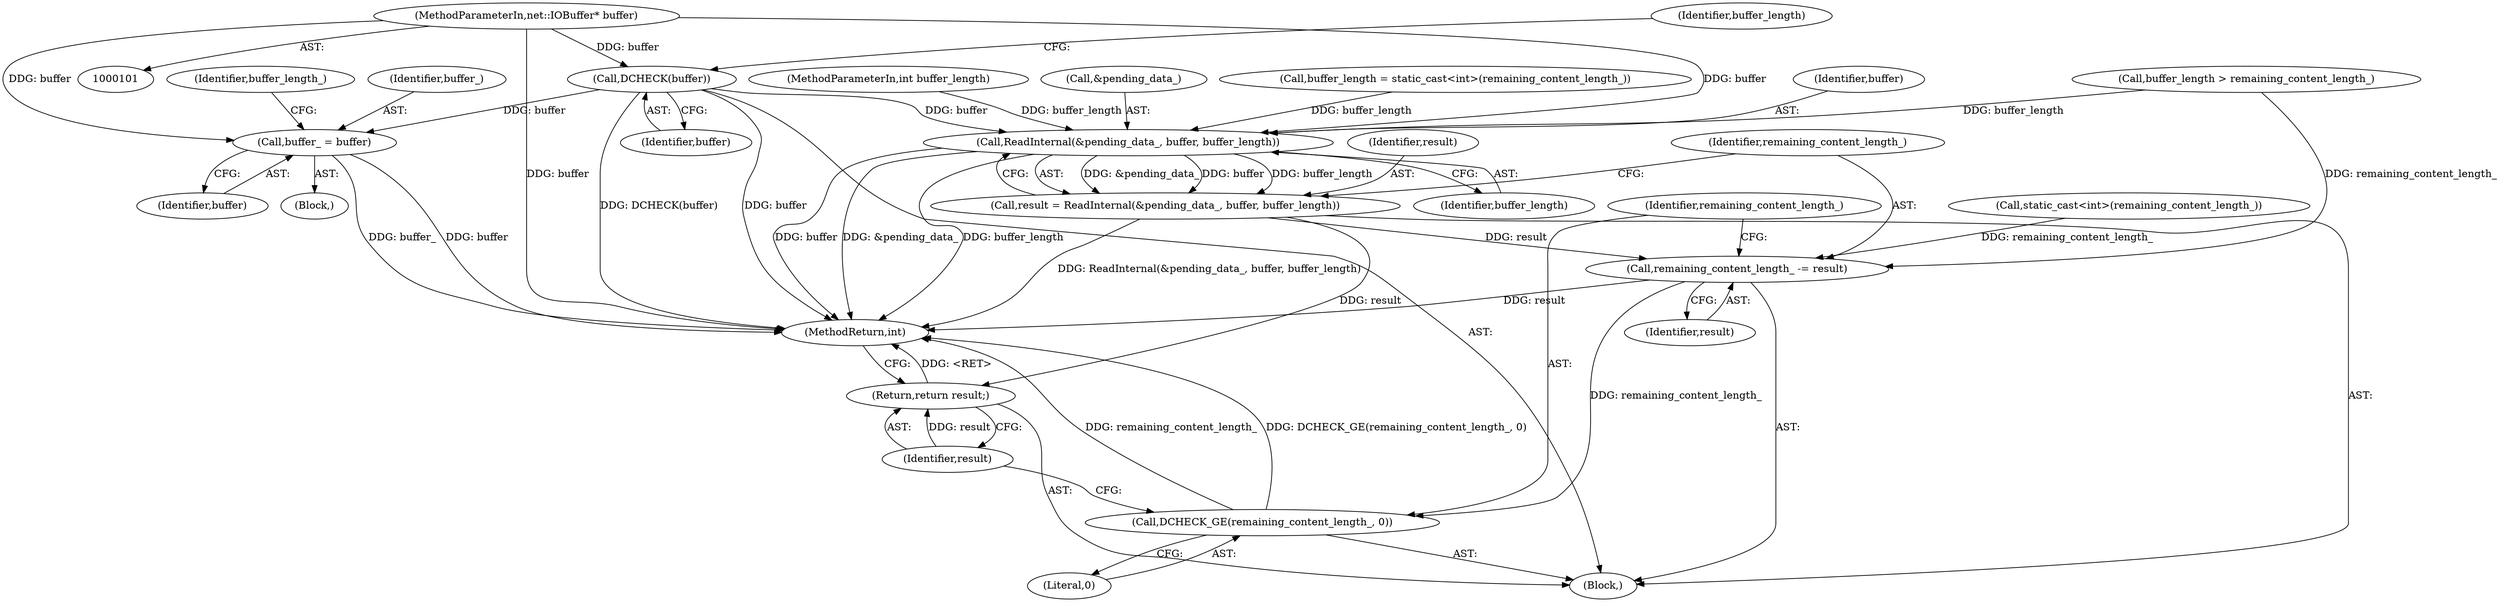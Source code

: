 digraph "0_Chrome_57fb5393bf051c590769c9b5723d5a9f4090a4cc_2@pointer" {
"1000102" [label="(MethodParameterIn,net::IOBuffer* buffer)"];
"1000117" [label="(Call,DCHECK(buffer))"];
"1000152" [label="(Call,buffer_ = buffer)"];
"1000166" [label="(Call,ReadInternal(&pending_data_, buffer, buffer_length))"];
"1000164" [label="(Call,result = ReadInternal(&pending_data_, buffer, buffer_length))"];
"1000171" [label="(Call,remaining_content_length_ -= result)"];
"1000174" [label="(Call,DCHECK_GE(remaining_content_length_, 0))"];
"1000177" [label="(Return,return result;)"];
"1000103" [label="(MethodParameterIn,int buffer_length)"];
"1000171" [label="(Call,remaining_content_length_ -= result)"];
"1000140" [label="(Call,buffer_length > remaining_content_length_)"];
"1000167" [label="(Call,&pending_data_)"];
"1000154" [label="(Identifier,buffer)"];
"1000165" [label="(Identifier,result)"];
"1000172" [label="(Identifier,remaining_content_length_)"];
"1000174" [label="(Call,DCHECK_GE(remaining_content_length_, 0))"];
"1000170" [label="(Identifier,buffer_length)"];
"1000166" [label="(Call,ReadInternal(&pending_data_, buffer, buffer_length))"];
"1000146" [label="(Call,static_cast<int>(remaining_content_length_))"];
"1000179" [label="(MethodReturn,int)"];
"1000144" [label="(Call,buffer_length = static_cast<int>(remaining_content_length_))"];
"1000177" [label="(Return,return result;)"];
"1000173" [label="(Identifier,result)"];
"1000152" [label="(Call,buffer_ = buffer)"];
"1000164" [label="(Call,result = ReadInternal(&pending_data_, buffer, buffer_length))"];
"1000176" [label="(Literal,0)"];
"1000118" [label="(Identifier,buffer)"];
"1000169" [label="(Identifier,buffer)"];
"1000178" [label="(Identifier,result)"];
"1000156" [label="(Identifier,buffer_length_)"];
"1000120" [label="(Identifier,buffer_length)"];
"1000153" [label="(Identifier,buffer_)"];
"1000102" [label="(MethodParameterIn,net::IOBuffer* buffer)"];
"1000175" [label="(Identifier,remaining_content_length_)"];
"1000117" [label="(Call,DCHECK(buffer))"];
"1000105" [label="(Block,)"];
"1000151" [label="(Block,)"];
"1000102" -> "1000101"  [label="AST: "];
"1000102" -> "1000179"  [label="DDG: buffer"];
"1000102" -> "1000117"  [label="DDG: buffer"];
"1000102" -> "1000152"  [label="DDG: buffer"];
"1000102" -> "1000166"  [label="DDG: buffer"];
"1000117" -> "1000105"  [label="AST: "];
"1000117" -> "1000118"  [label="CFG: "];
"1000118" -> "1000117"  [label="AST: "];
"1000120" -> "1000117"  [label="CFG: "];
"1000117" -> "1000179"  [label="DDG: buffer"];
"1000117" -> "1000179"  [label="DDG: DCHECK(buffer)"];
"1000117" -> "1000152"  [label="DDG: buffer"];
"1000117" -> "1000166"  [label="DDG: buffer"];
"1000152" -> "1000151"  [label="AST: "];
"1000152" -> "1000154"  [label="CFG: "];
"1000153" -> "1000152"  [label="AST: "];
"1000154" -> "1000152"  [label="AST: "];
"1000156" -> "1000152"  [label="CFG: "];
"1000152" -> "1000179"  [label="DDG: buffer"];
"1000152" -> "1000179"  [label="DDG: buffer_"];
"1000166" -> "1000164"  [label="AST: "];
"1000166" -> "1000170"  [label="CFG: "];
"1000167" -> "1000166"  [label="AST: "];
"1000169" -> "1000166"  [label="AST: "];
"1000170" -> "1000166"  [label="AST: "];
"1000164" -> "1000166"  [label="CFG: "];
"1000166" -> "1000179"  [label="DDG: buffer"];
"1000166" -> "1000179"  [label="DDG: &pending_data_"];
"1000166" -> "1000179"  [label="DDG: buffer_length"];
"1000166" -> "1000164"  [label="DDG: &pending_data_"];
"1000166" -> "1000164"  [label="DDG: buffer"];
"1000166" -> "1000164"  [label="DDG: buffer_length"];
"1000140" -> "1000166"  [label="DDG: buffer_length"];
"1000144" -> "1000166"  [label="DDG: buffer_length"];
"1000103" -> "1000166"  [label="DDG: buffer_length"];
"1000164" -> "1000105"  [label="AST: "];
"1000165" -> "1000164"  [label="AST: "];
"1000172" -> "1000164"  [label="CFG: "];
"1000164" -> "1000179"  [label="DDG: ReadInternal(&pending_data_, buffer, buffer_length)"];
"1000164" -> "1000171"  [label="DDG: result"];
"1000164" -> "1000177"  [label="DDG: result"];
"1000171" -> "1000105"  [label="AST: "];
"1000171" -> "1000173"  [label="CFG: "];
"1000172" -> "1000171"  [label="AST: "];
"1000173" -> "1000171"  [label="AST: "];
"1000175" -> "1000171"  [label="CFG: "];
"1000171" -> "1000179"  [label="DDG: result"];
"1000140" -> "1000171"  [label="DDG: remaining_content_length_"];
"1000146" -> "1000171"  [label="DDG: remaining_content_length_"];
"1000171" -> "1000174"  [label="DDG: remaining_content_length_"];
"1000174" -> "1000105"  [label="AST: "];
"1000174" -> "1000176"  [label="CFG: "];
"1000175" -> "1000174"  [label="AST: "];
"1000176" -> "1000174"  [label="AST: "];
"1000178" -> "1000174"  [label="CFG: "];
"1000174" -> "1000179"  [label="DDG: DCHECK_GE(remaining_content_length_, 0)"];
"1000174" -> "1000179"  [label="DDG: remaining_content_length_"];
"1000177" -> "1000105"  [label="AST: "];
"1000177" -> "1000178"  [label="CFG: "];
"1000178" -> "1000177"  [label="AST: "];
"1000179" -> "1000177"  [label="CFG: "];
"1000177" -> "1000179"  [label="DDG: <RET>"];
"1000178" -> "1000177"  [label="DDG: result"];
}
